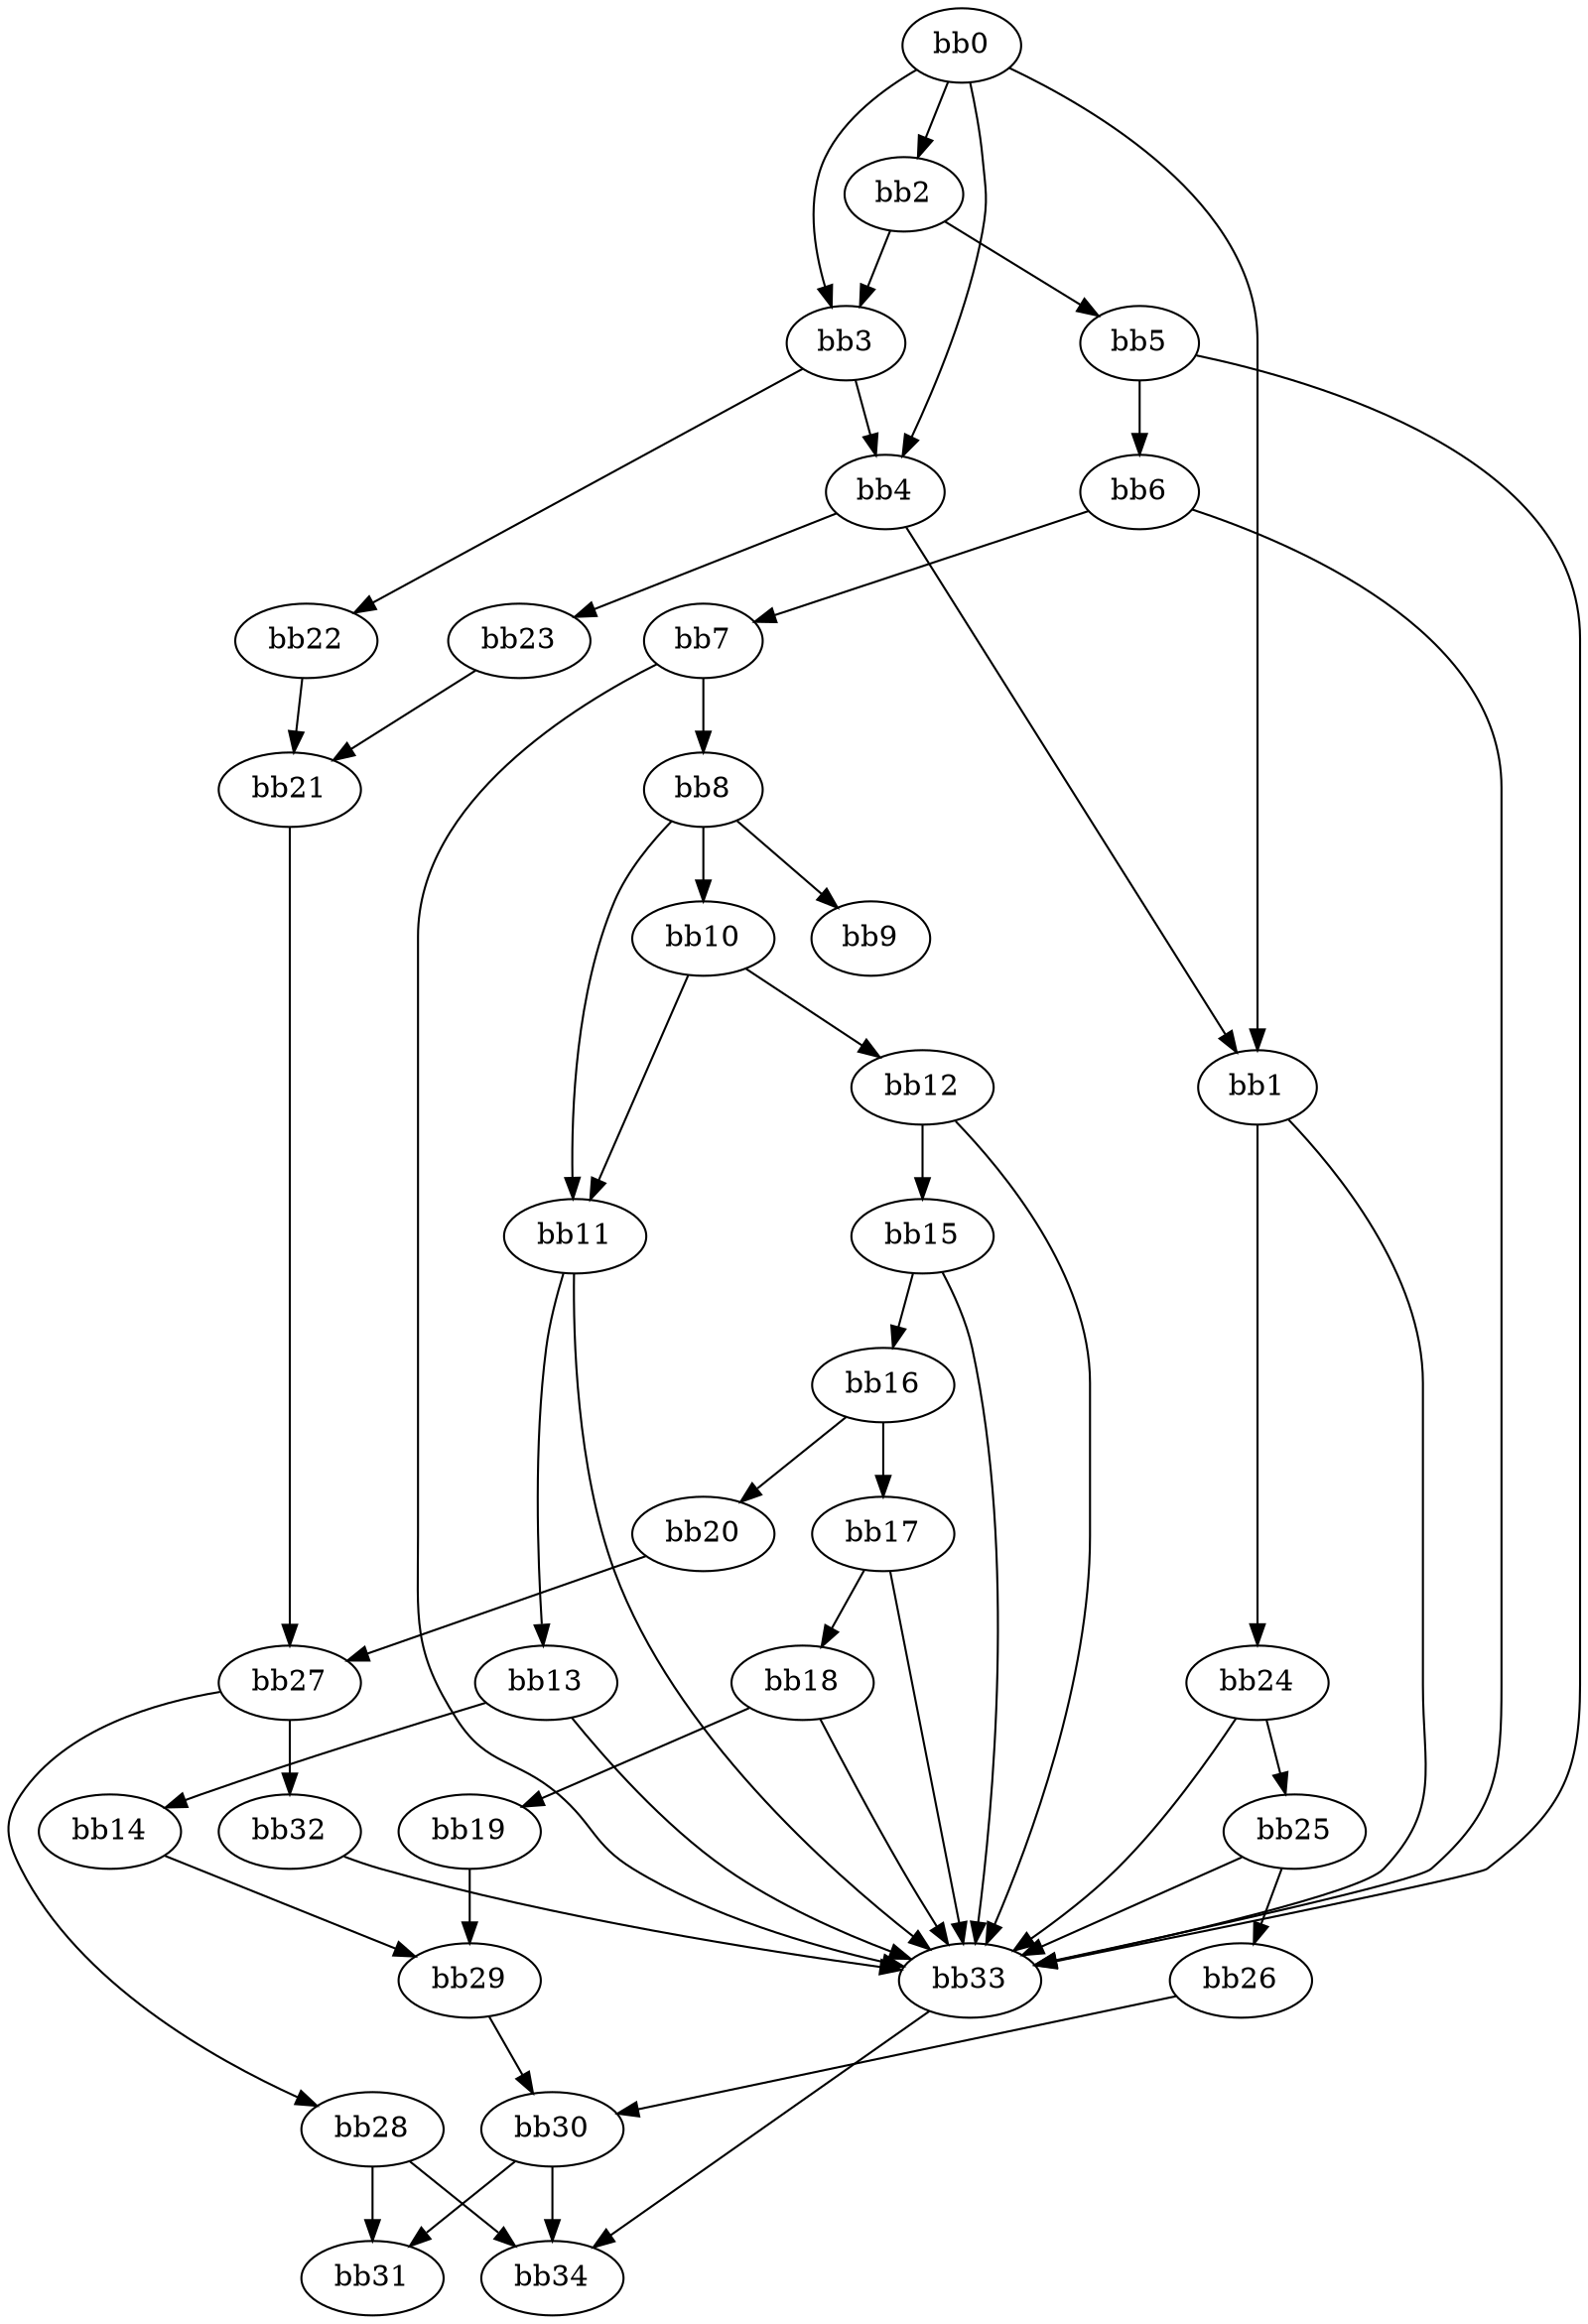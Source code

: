 digraph {
    0 [ label = "bb0\l" ]
    1 [ label = "bb1\l" ]
    2 [ label = "bb2\l" ]
    3 [ label = "bb3\l" ]
    4 [ label = "bb4\l" ]
    5 [ label = "bb5\l" ]
    6 [ label = "bb6\l" ]
    7 [ label = "bb7\l" ]
    8 [ label = "bb8\l" ]
    9 [ label = "bb9\l" ]
    10 [ label = "bb10\l" ]
    11 [ label = "bb11\l" ]
    12 [ label = "bb12\l" ]
    13 [ label = "bb13\l" ]
    14 [ label = "bb14\l" ]
    15 [ label = "bb15\l" ]
    16 [ label = "bb16\l" ]
    17 [ label = "bb17\l" ]
    18 [ label = "bb18\l" ]
    19 [ label = "bb19\l" ]
    20 [ label = "bb20\l" ]
    21 [ label = "bb21\l" ]
    22 [ label = "bb22\l" ]
    23 [ label = "bb23\l" ]
    24 [ label = "bb24\l" ]
    25 [ label = "bb25\l" ]
    26 [ label = "bb26\l" ]
    27 [ label = "bb27\l" ]
    28 [ label = "bb28\l" ]
    29 [ label = "bb29\l" ]
    30 [ label = "bb30\l" ]
    31 [ label = "bb31\l" ]
    32 [ label = "bb32\l" ]
    33 [ label = "bb33\l" ]
    34 [ label = "bb34\l" ]
    0 -> 1 [ ]
    0 -> 2 [ ]
    0 -> 3 [ ]
    0 -> 4 [ ]
    1 -> 24 [ ]
    1 -> 33 [ ]
    2 -> 3 [ ]
    2 -> 5 [ ]
    3 -> 4 [ ]
    3 -> 22 [ ]
    4 -> 1 [ ]
    4 -> 23 [ ]
    5 -> 6 [ ]
    5 -> 33 [ ]
    6 -> 7 [ ]
    6 -> 33 [ ]
    7 -> 8 [ ]
    7 -> 33 [ ]
    8 -> 9 [ ]
    8 -> 10 [ ]
    8 -> 11 [ ]
    10 -> 11 [ ]
    10 -> 12 [ ]
    11 -> 13 [ ]
    11 -> 33 [ ]
    12 -> 15 [ ]
    12 -> 33 [ ]
    13 -> 14 [ ]
    13 -> 33 [ ]
    14 -> 29 [ ]
    15 -> 16 [ ]
    15 -> 33 [ ]
    16 -> 17 [ ]
    16 -> 20 [ ]
    17 -> 18 [ ]
    17 -> 33 [ ]
    18 -> 19 [ ]
    18 -> 33 [ ]
    19 -> 29 [ ]
    20 -> 27 [ ]
    21 -> 27 [ ]
    22 -> 21 [ ]
    23 -> 21 [ ]
    24 -> 25 [ ]
    24 -> 33 [ ]
    25 -> 26 [ ]
    25 -> 33 [ ]
    26 -> 30 [ ]
    27 -> 28 [ ]
    27 -> 32 [ ]
    28 -> 31 [ ]
    28 -> 34 [ ]
    29 -> 30 [ ]
    30 -> 31 [ ]
    30 -> 34 [ ]
    32 -> 33 [ ]
    33 -> 34 [ ]
}

